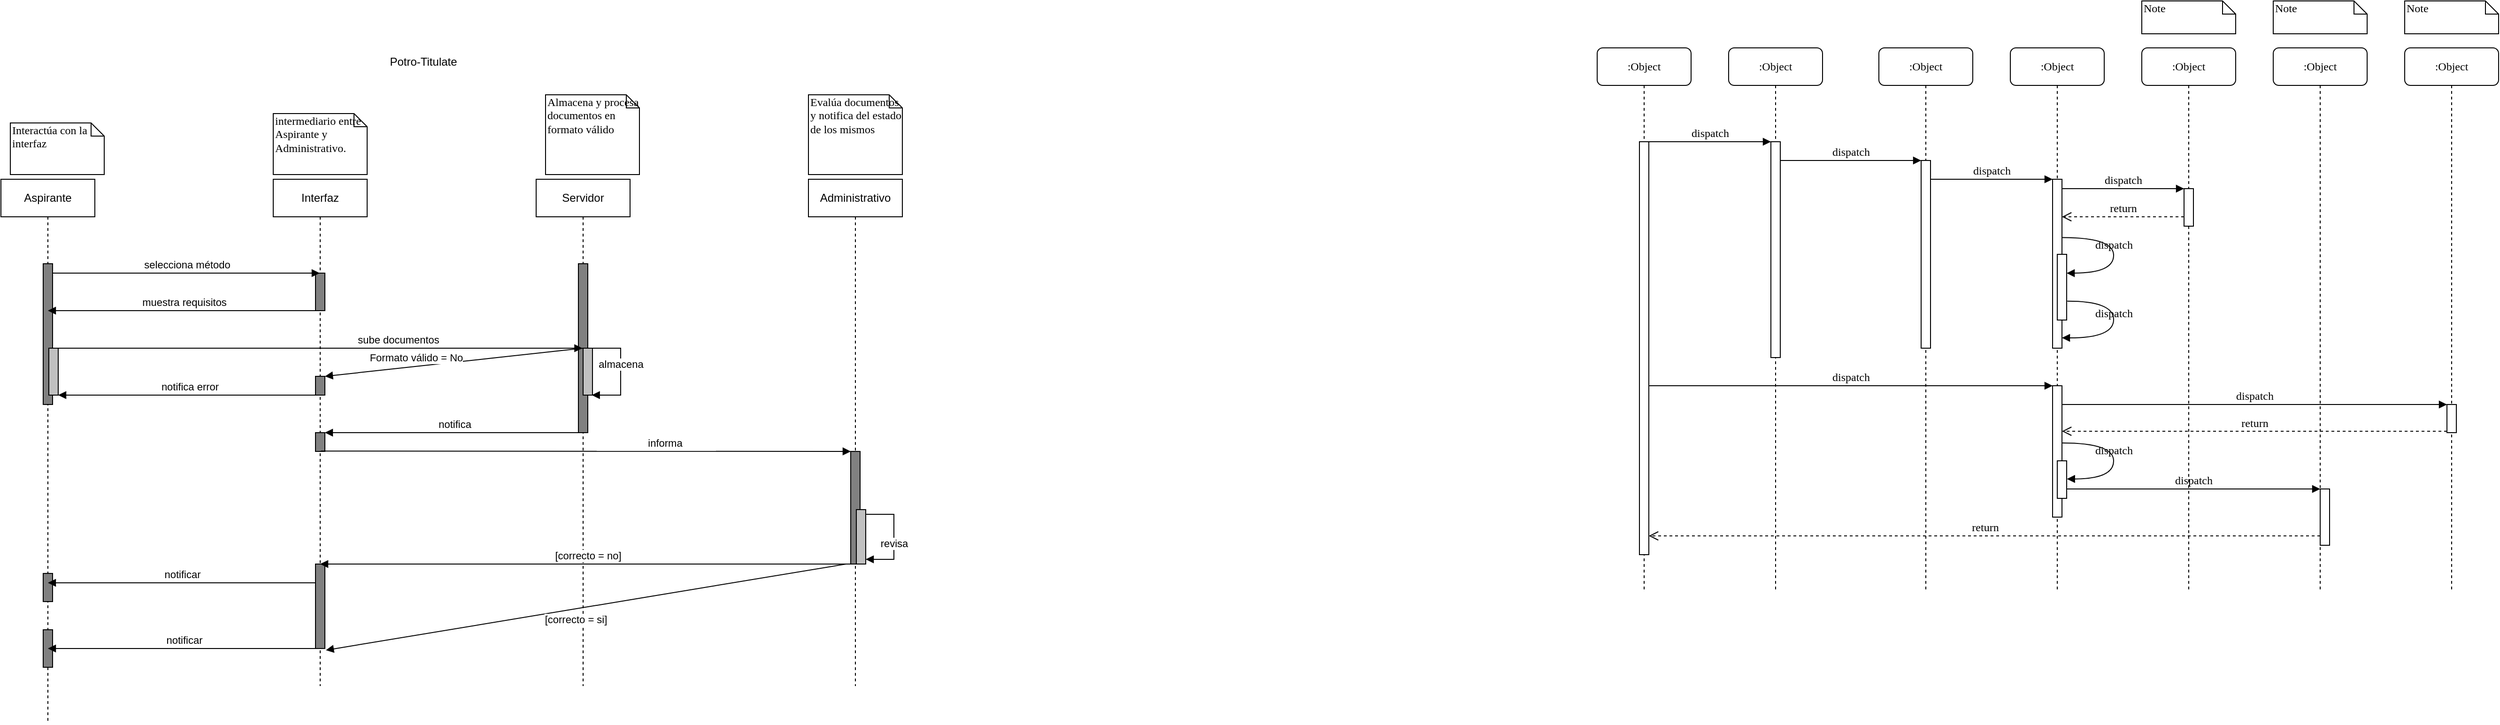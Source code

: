 <mxfile version="24.9.2">
  <diagram name="Page-1" id="13e1069c-82ec-6db2-03f1-153e76fe0fe0">
    <mxGraphModel dx="3413" dy="662" grid="1" gridSize="10" guides="1" tooltips="1" connect="1" arrows="1" fold="1" page="1" pageScale="1" pageWidth="1100" pageHeight="850" background="none" math="0" shadow="0">
      <root>
        <mxCell id="0" />
        <mxCell id="1" parent="0" />
        <mxCell id="7baba1c4bc27f4b0-2" value=":Object" style="shape=umlLifeline;perimeter=lifelinePerimeter;whiteSpace=wrap;html=1;container=1;collapsible=0;recursiveResize=0;outlineConnect=0;rounded=1;shadow=0;comic=0;labelBackgroundColor=none;strokeWidth=1;fontFamily=Verdana;fontSize=12;align=center;" parent="1" vertex="1">
          <mxGeometry x="240" y="80" width="100" height="580" as="geometry" />
        </mxCell>
        <mxCell id="7baba1c4bc27f4b0-10" value="" style="html=1;points=[];perimeter=orthogonalPerimeter;rounded=0;shadow=0;comic=0;labelBackgroundColor=none;strokeWidth=1;fontFamily=Verdana;fontSize=12;align=center;" parent="7baba1c4bc27f4b0-2" vertex="1">
          <mxGeometry x="45" y="100" width="10" height="230" as="geometry" />
        </mxCell>
        <mxCell id="7baba1c4bc27f4b0-3" value=":Object" style="shape=umlLifeline;perimeter=lifelinePerimeter;whiteSpace=wrap;html=1;container=1;collapsible=0;recursiveResize=0;outlineConnect=0;rounded=1;shadow=0;comic=0;labelBackgroundColor=none;strokeWidth=1;fontFamily=Verdana;fontSize=12;align=center;" parent="1" vertex="1">
          <mxGeometry x="400" y="80" width="100" height="580" as="geometry" />
        </mxCell>
        <mxCell id="7baba1c4bc27f4b0-13" value="" style="html=1;points=[];perimeter=orthogonalPerimeter;rounded=0;shadow=0;comic=0;labelBackgroundColor=none;strokeWidth=1;fontFamily=Verdana;fontSize=12;align=center;" parent="7baba1c4bc27f4b0-3" vertex="1">
          <mxGeometry x="45" y="120" width="10" height="200" as="geometry" />
        </mxCell>
        <mxCell id="7baba1c4bc27f4b0-4" value=":Object" style="shape=umlLifeline;perimeter=lifelinePerimeter;whiteSpace=wrap;html=1;container=1;collapsible=0;recursiveResize=0;outlineConnect=0;rounded=1;shadow=0;comic=0;labelBackgroundColor=none;strokeWidth=1;fontFamily=Verdana;fontSize=12;align=center;" parent="1" vertex="1">
          <mxGeometry x="540" y="80" width="100" height="580" as="geometry" />
        </mxCell>
        <mxCell id="7baba1c4bc27f4b0-5" value=":Object" style="shape=umlLifeline;perimeter=lifelinePerimeter;whiteSpace=wrap;html=1;container=1;collapsible=0;recursiveResize=0;outlineConnect=0;rounded=1;shadow=0;comic=0;labelBackgroundColor=none;strokeWidth=1;fontFamily=Verdana;fontSize=12;align=center;" parent="1" vertex="1">
          <mxGeometry x="680" y="80" width="100" height="580" as="geometry" />
        </mxCell>
        <mxCell id="7baba1c4bc27f4b0-6" value=":Object" style="shape=umlLifeline;perimeter=lifelinePerimeter;whiteSpace=wrap;html=1;container=1;collapsible=0;recursiveResize=0;outlineConnect=0;rounded=1;shadow=0;comic=0;labelBackgroundColor=none;strokeWidth=1;fontFamily=Verdana;fontSize=12;align=center;" parent="1" vertex="1">
          <mxGeometry x="820" y="80" width="100" height="580" as="geometry" />
        </mxCell>
        <mxCell id="7baba1c4bc27f4b0-7" value=":Object" style="shape=umlLifeline;perimeter=lifelinePerimeter;whiteSpace=wrap;html=1;container=1;collapsible=0;recursiveResize=0;outlineConnect=0;rounded=1;shadow=0;comic=0;labelBackgroundColor=none;strokeWidth=1;fontFamily=Verdana;fontSize=12;align=center;" parent="1" vertex="1">
          <mxGeometry x="960" y="80" width="100" height="580" as="geometry" />
        </mxCell>
        <mxCell id="7baba1c4bc27f4b0-8" value=":Object" style="shape=umlLifeline;perimeter=lifelinePerimeter;whiteSpace=wrap;html=1;container=1;collapsible=0;recursiveResize=0;outlineConnect=0;rounded=1;shadow=0;comic=0;labelBackgroundColor=none;strokeWidth=1;fontFamily=Verdana;fontSize=12;align=center;" parent="1" vertex="1">
          <mxGeometry x="100" y="80" width="100" height="580" as="geometry" />
        </mxCell>
        <mxCell id="7baba1c4bc27f4b0-9" value="" style="html=1;points=[];perimeter=orthogonalPerimeter;rounded=0;shadow=0;comic=0;labelBackgroundColor=none;strokeWidth=1;fontFamily=Verdana;fontSize=12;align=center;" parent="7baba1c4bc27f4b0-8" vertex="1">
          <mxGeometry x="45" y="100" width="10" height="440" as="geometry" />
        </mxCell>
        <mxCell id="7baba1c4bc27f4b0-16" value="" style="html=1;points=[];perimeter=orthogonalPerimeter;rounded=0;shadow=0;comic=0;labelBackgroundColor=none;strokeWidth=1;fontFamily=Verdana;fontSize=12;align=center;" parent="1" vertex="1">
          <mxGeometry x="585" y="220" width="10" height="180" as="geometry" />
        </mxCell>
        <mxCell id="7baba1c4bc27f4b0-17" value="dispatch" style="html=1;verticalAlign=bottom;endArrow=block;labelBackgroundColor=none;fontFamily=Verdana;fontSize=12;edgeStyle=elbowEdgeStyle;elbow=vertical;" parent="1" source="7baba1c4bc27f4b0-13" target="7baba1c4bc27f4b0-16" edge="1">
          <mxGeometry relative="1" as="geometry">
            <mxPoint x="510" y="220" as="sourcePoint" />
            <Array as="points">
              <mxPoint x="460" y="220" />
            </Array>
          </mxGeometry>
        </mxCell>
        <mxCell id="7baba1c4bc27f4b0-19" value="" style="html=1;points=[];perimeter=orthogonalPerimeter;rounded=0;shadow=0;comic=0;labelBackgroundColor=none;strokeWidth=1;fontFamily=Verdana;fontSize=12;align=center;" parent="1" vertex="1">
          <mxGeometry x="725" y="230" width="10" height="40" as="geometry" />
        </mxCell>
        <mxCell id="7baba1c4bc27f4b0-20" value="dispatch" style="html=1;verticalAlign=bottom;endArrow=block;entryX=0;entryY=0;labelBackgroundColor=none;fontFamily=Verdana;fontSize=12;edgeStyle=elbowEdgeStyle;elbow=vertical;" parent="1" source="7baba1c4bc27f4b0-16" target="7baba1c4bc27f4b0-19" edge="1">
          <mxGeometry relative="1" as="geometry">
            <mxPoint x="650" y="230" as="sourcePoint" />
          </mxGeometry>
        </mxCell>
        <mxCell id="7baba1c4bc27f4b0-21" value="return" style="html=1;verticalAlign=bottom;endArrow=open;dashed=1;endSize=8;labelBackgroundColor=none;fontFamily=Verdana;fontSize=12;edgeStyle=elbowEdgeStyle;elbow=vertical;" parent="1" source="7baba1c4bc27f4b0-19" target="7baba1c4bc27f4b0-16" edge="1">
          <mxGeometry relative="1" as="geometry">
            <mxPoint x="650" y="306" as="targetPoint" />
            <Array as="points">
              <mxPoint x="670" y="260" />
              <mxPoint x="700" y="260" />
            </Array>
          </mxGeometry>
        </mxCell>
        <mxCell id="7baba1c4bc27f4b0-22" value="" style="html=1;points=[];perimeter=orthogonalPerimeter;rounded=0;shadow=0;comic=0;labelBackgroundColor=none;strokeWidth=1;fontFamily=Verdana;fontSize=12;align=center;" parent="1" vertex="1">
          <mxGeometry x="585" y="440" width="10" height="140" as="geometry" />
        </mxCell>
        <mxCell id="7baba1c4bc27f4b0-23" value="dispatch" style="html=1;verticalAlign=bottom;endArrow=block;entryX=0;entryY=0;labelBackgroundColor=none;fontFamily=Verdana;fontSize=12;" parent="1" source="7baba1c4bc27f4b0-9" target="7baba1c4bc27f4b0-22" edge="1">
          <mxGeometry relative="1" as="geometry">
            <mxPoint x="510" y="420" as="sourcePoint" />
          </mxGeometry>
        </mxCell>
        <mxCell id="7baba1c4bc27f4b0-25" value="" style="html=1;points=[];perimeter=orthogonalPerimeter;rounded=0;shadow=0;comic=0;labelBackgroundColor=none;strokeColor=#000000;strokeWidth=1;fillColor=#FFFFFF;fontFamily=Verdana;fontSize=12;fontColor=#000000;align=center;" parent="1" vertex="1">
          <mxGeometry x="1005" y="460" width="10" height="30" as="geometry" />
        </mxCell>
        <mxCell id="7baba1c4bc27f4b0-26" value="dispatch" style="html=1;verticalAlign=bottom;endArrow=block;entryX=0;entryY=0;labelBackgroundColor=none;fontFamily=Verdana;fontSize=12;" parent="1" source="7baba1c4bc27f4b0-22" target="7baba1c4bc27f4b0-25" edge="1">
          <mxGeometry relative="1" as="geometry">
            <mxPoint x="930" y="340" as="sourcePoint" />
          </mxGeometry>
        </mxCell>
        <mxCell id="7baba1c4bc27f4b0-27" value="return" style="html=1;verticalAlign=bottom;endArrow=open;dashed=1;endSize=8;exitX=0;exitY=0.95;labelBackgroundColor=none;fontFamily=Verdana;fontSize=12;" parent="1" source="7baba1c4bc27f4b0-25" target="7baba1c4bc27f4b0-22" edge="1">
          <mxGeometry relative="1" as="geometry">
            <mxPoint x="930" y="416" as="targetPoint" />
          </mxGeometry>
        </mxCell>
        <mxCell id="7baba1c4bc27f4b0-28" value="" style="html=1;points=[];perimeter=orthogonalPerimeter;rounded=0;shadow=0;comic=0;labelBackgroundColor=none;strokeWidth=1;fontFamily=Verdana;fontSize=12;align=center;" parent="1" vertex="1">
          <mxGeometry x="870" y="550" width="10" height="60" as="geometry" />
        </mxCell>
        <mxCell id="7baba1c4bc27f4b0-29" value="dispatch" style="html=1;verticalAlign=bottom;endArrow=block;entryX=0;entryY=0;labelBackgroundColor=none;fontFamily=Verdana;fontSize=12;edgeStyle=elbowEdgeStyle;elbow=vertical;" parent="1" source="7baba1c4bc27f4b0-37" target="7baba1c4bc27f4b0-28" edge="1">
          <mxGeometry relative="1" as="geometry">
            <mxPoint x="800" y="550" as="sourcePoint" />
          </mxGeometry>
        </mxCell>
        <mxCell id="7baba1c4bc27f4b0-30" value="return" style="html=1;verticalAlign=bottom;endArrow=open;dashed=1;endSize=8;labelBackgroundColor=none;fontFamily=Verdana;fontSize=12;edgeStyle=elbowEdgeStyle;elbow=vertical;" parent="1" source="7baba1c4bc27f4b0-28" target="7baba1c4bc27f4b0-9" edge="1">
          <mxGeometry relative="1" as="geometry">
            <mxPoint x="800" y="626" as="targetPoint" />
            <Array as="points">
              <mxPoint x="570" y="600" />
            </Array>
          </mxGeometry>
        </mxCell>
        <mxCell id="7baba1c4bc27f4b0-11" value="dispatch" style="html=1;verticalAlign=bottom;endArrow=block;entryX=0;entryY=0;labelBackgroundColor=none;fontFamily=Verdana;fontSize=12;edgeStyle=elbowEdgeStyle;elbow=vertical;" parent="1" source="7baba1c4bc27f4b0-9" target="7baba1c4bc27f4b0-10" edge="1">
          <mxGeometry relative="1" as="geometry">
            <mxPoint x="220" y="190" as="sourcePoint" />
          </mxGeometry>
        </mxCell>
        <mxCell id="7baba1c4bc27f4b0-14" value="dispatch" style="html=1;verticalAlign=bottom;endArrow=block;entryX=0;entryY=0;labelBackgroundColor=none;fontFamily=Verdana;fontSize=12;edgeStyle=elbowEdgeStyle;elbow=vertical;" parent="1" source="7baba1c4bc27f4b0-10" target="7baba1c4bc27f4b0-13" edge="1">
          <mxGeometry relative="1" as="geometry">
            <mxPoint x="370" y="200" as="sourcePoint" />
          </mxGeometry>
        </mxCell>
        <mxCell id="7baba1c4bc27f4b0-34" value="" style="html=1;points=[];perimeter=orthogonalPerimeter;rounded=0;shadow=0;comic=0;labelBackgroundColor=none;strokeWidth=1;fontFamily=Verdana;fontSize=12;align=center;" parent="1" vertex="1">
          <mxGeometry x="590" y="300" width="10" height="70" as="geometry" />
        </mxCell>
        <mxCell id="7baba1c4bc27f4b0-35" value="dispatch" style="html=1;verticalAlign=bottom;endArrow=block;labelBackgroundColor=none;fontFamily=Verdana;fontSize=12;elbow=vertical;edgeStyle=orthogonalEdgeStyle;curved=1;entryX=1;entryY=0.286;entryPerimeter=0;exitX=1.038;exitY=0.345;exitPerimeter=0;" parent="1" source="7baba1c4bc27f4b0-16" target="7baba1c4bc27f4b0-34" edge="1">
          <mxGeometry relative="1" as="geometry">
            <mxPoint x="465" y="230" as="sourcePoint" />
            <mxPoint x="595" y="230" as="targetPoint" />
            <Array as="points">
              <mxPoint x="650" y="282" />
              <mxPoint x="650" y="320" />
            </Array>
          </mxGeometry>
        </mxCell>
        <mxCell id="7baba1c4bc27f4b0-36" value="dispatch" style="html=1;verticalAlign=bottom;endArrow=block;labelBackgroundColor=none;fontFamily=Verdana;fontSize=12;elbow=vertical;edgeStyle=orthogonalEdgeStyle;curved=1;exitX=1.066;exitY=0.713;exitPerimeter=0;" parent="1" source="7baba1c4bc27f4b0-34" edge="1">
          <mxGeometry relative="1" as="geometry">
            <mxPoint x="610.333" y="350" as="sourcePoint" />
            <mxPoint x="595" y="389" as="targetPoint" />
            <Array as="points">
              <mxPoint x="650" y="350" />
              <mxPoint x="650" y="389" />
            </Array>
          </mxGeometry>
        </mxCell>
        <mxCell id="7baba1c4bc27f4b0-37" value="" style="html=1;points=[];perimeter=orthogonalPerimeter;rounded=0;shadow=0;comic=0;labelBackgroundColor=none;strokeWidth=1;fontFamily=Verdana;fontSize=12;align=center;" parent="1" vertex="1">
          <mxGeometry x="590" y="520" width="10" height="40" as="geometry" />
        </mxCell>
        <mxCell id="7baba1c4bc27f4b0-39" value="dispatch" style="html=1;verticalAlign=bottom;endArrow=block;labelBackgroundColor=none;fontFamily=Verdana;fontSize=12;elbow=vertical;edgeStyle=orthogonalEdgeStyle;curved=1;entryX=1;entryY=0.286;entryPerimeter=0;exitX=1.038;exitY=0.345;exitPerimeter=0;" parent="1" edge="1">
          <mxGeometry relative="1" as="geometry">
            <mxPoint x="595.333" y="501" as="sourcePoint" />
            <mxPoint x="600.333" y="539.333" as="targetPoint" />
            <Array as="points">
              <mxPoint x="650" y="501" />
              <mxPoint x="650" y="539" />
            </Array>
          </mxGeometry>
        </mxCell>
        <mxCell id="7baba1c4bc27f4b0-40" value="Interactúa con la interfaz" style="shape=note;whiteSpace=wrap;html=1;size=14;verticalAlign=top;align=left;spacingTop=-6;rounded=0;shadow=0;comic=0;labelBackgroundColor=none;strokeWidth=1;fontFamily=Verdana;fontSize=12" parent="1" vertex="1">
          <mxGeometry x="-1590" y="160" width="100" height="55" as="geometry" />
        </mxCell>
        <mxCell id="7baba1c4bc27f4b0-41" value="intermediario entre Aspirante y Administrativo." style="shape=note;whiteSpace=wrap;html=1;size=14;verticalAlign=top;align=left;spacingTop=-6;rounded=0;shadow=0;comic=0;labelBackgroundColor=none;strokeWidth=1;fontFamily=Verdana;fontSize=12" parent="1" vertex="1">
          <mxGeometry x="-1310" y="150" width="100" height="65" as="geometry" />
        </mxCell>
        <mxCell id="7baba1c4bc27f4b0-42" value="Almacena y procesa documentos en formato válido" style="shape=note;whiteSpace=wrap;html=1;size=14;verticalAlign=top;align=left;spacingTop=-6;rounded=0;shadow=0;comic=0;labelBackgroundColor=none;strokeWidth=1;fontFamily=Verdana;fontSize=12" parent="1" vertex="1">
          <mxGeometry x="-1020" y="130" width="100" height="85" as="geometry" />
        </mxCell>
        <mxCell id="7baba1c4bc27f4b0-43" value="Evalúa documentos y notifica del estado de los mismos" style="shape=note;whiteSpace=wrap;html=1;size=14;verticalAlign=top;align=left;spacingTop=-6;rounded=0;shadow=0;comic=0;labelBackgroundColor=none;strokeWidth=1;fontFamily=Verdana;fontSize=12" parent="1" vertex="1">
          <mxGeometry x="-740" y="130" width="100" height="85" as="geometry" />
        </mxCell>
        <mxCell id="7baba1c4bc27f4b0-44" value="Note" style="shape=note;whiteSpace=wrap;html=1;size=14;verticalAlign=top;align=left;spacingTop=-6;rounded=0;shadow=0;comic=0;labelBackgroundColor=none;strokeWidth=1;fontFamily=Verdana;fontSize=12" parent="1" vertex="1">
          <mxGeometry x="680" y="30" width="100" height="35" as="geometry" />
        </mxCell>
        <mxCell id="7baba1c4bc27f4b0-45" value="Note" style="shape=note;whiteSpace=wrap;html=1;size=14;verticalAlign=top;align=left;spacingTop=-6;rounded=0;shadow=0;comic=0;labelBackgroundColor=none;strokeWidth=1;fontFamily=Verdana;fontSize=12" parent="1" vertex="1">
          <mxGeometry x="820" y="30" width="100" height="35" as="geometry" />
        </mxCell>
        <mxCell id="7baba1c4bc27f4b0-46" value="Note" style="shape=note;whiteSpace=wrap;html=1;size=14;verticalAlign=top;align=left;spacingTop=-6;rounded=0;shadow=0;comic=0;labelBackgroundColor=none;strokeWidth=1;fontFamily=Verdana;fontSize=12" parent="1" vertex="1">
          <mxGeometry x="960" y="30" width="100" height="35" as="geometry" />
        </mxCell>
        <mxCell id="ujg_Gioo2O6OCgDdd79Q-1" value="Potro-Titulate" style="text;html=1;align=center;verticalAlign=middle;whiteSpace=wrap;rounded=0;" parent="1" vertex="1">
          <mxGeometry x="-1200" y="80" width="100" height="30" as="geometry" />
        </mxCell>
        <mxCell id="5x7Abry2wl8pbOaszKuI-1" value="Interfaz" style="shape=umlLifeline;perimeter=lifelinePerimeter;whiteSpace=wrap;html=1;container=1;dropTarget=0;collapsible=0;recursiveResize=0;outlineConnect=0;portConstraint=eastwest;newEdgeStyle={&quot;edgeStyle&quot;:&quot;elbowEdgeStyle&quot;,&quot;elbow&quot;:&quot;vertical&quot;,&quot;curved&quot;:0,&quot;rounded&quot;:0};" vertex="1" parent="1">
          <mxGeometry x="-1310" y="220" width="100" height="540" as="geometry" />
        </mxCell>
        <mxCell id="5x7Abry2wl8pbOaszKuI-2" value="" style="html=1;points=[[0,0,0,0,5],[0,1,0,0,-5],[1,0,0,0,5],[1,1,0,0,-5]];perimeter=orthogonalPerimeter;outlineConnect=0;targetShapes=umlLifeline;portConstraint=eastwest;newEdgeStyle={&quot;curved&quot;:0,&quot;rounded&quot;:0};fillColor=#808080;" vertex="1" parent="5x7Abry2wl8pbOaszKuI-1">
          <mxGeometry x="45" y="100" width="10" height="40" as="geometry" />
        </mxCell>
        <mxCell id="5x7Abry2wl8pbOaszKuI-16" value="" style="html=1;points=[[0,0,0,0,5],[0,1,0,0,-5],[1,0,0,0,5],[1,1,0,0,-5]];perimeter=orthogonalPerimeter;outlineConnect=0;targetShapes=umlLifeline;portConstraint=eastwest;newEdgeStyle={&quot;curved&quot;:0,&quot;rounded&quot;:0};fillColor=#808080;" vertex="1" parent="5x7Abry2wl8pbOaszKuI-1">
          <mxGeometry x="45" y="210" width="10" height="20" as="geometry" />
        </mxCell>
        <mxCell id="5x7Abry2wl8pbOaszKuI-24" value="" style="html=1;points=[[0,0,0,0,5],[0,1,0,0,-5],[1,0,0,0,5],[1,1,0,0,-5]];perimeter=orthogonalPerimeter;outlineConnect=0;targetShapes=umlLifeline;portConstraint=eastwest;newEdgeStyle={&quot;curved&quot;:0,&quot;rounded&quot;:0};fillColor=#808080;" vertex="1" parent="5x7Abry2wl8pbOaszKuI-1">
          <mxGeometry x="45" y="270" width="10" height="20" as="geometry" />
        </mxCell>
        <mxCell id="5x7Abry2wl8pbOaszKuI-32" value="" style="html=1;points=[[0,0,0,0,5],[0,1,0,0,-5],[1,0,0,0,5],[1,1,0,0,-5]];perimeter=orthogonalPerimeter;outlineConnect=0;targetShapes=umlLifeline;portConstraint=eastwest;newEdgeStyle={&quot;curved&quot;:0,&quot;rounded&quot;:0};fillColor=#808080;" vertex="1" parent="5x7Abry2wl8pbOaszKuI-1">
          <mxGeometry x="45" y="410" width="10" height="90" as="geometry" />
        </mxCell>
        <mxCell id="5x7Abry2wl8pbOaszKuI-5" value="Servidor" style="shape=umlLifeline;perimeter=lifelinePerimeter;whiteSpace=wrap;html=1;container=1;dropTarget=0;collapsible=0;recursiveResize=0;outlineConnect=0;portConstraint=eastwest;newEdgeStyle={&quot;edgeStyle&quot;:&quot;elbowEdgeStyle&quot;,&quot;elbow&quot;:&quot;vertical&quot;,&quot;curved&quot;:0,&quot;rounded&quot;:0};" vertex="1" parent="1">
          <mxGeometry x="-1030" y="220" width="100" height="540" as="geometry" />
        </mxCell>
        <mxCell id="5x7Abry2wl8pbOaszKuI-6" value="" style="html=1;points=[[0,0,0,0,5],[0,1,0,0,-5],[1,0,0,0,5],[1,1,0,0,-5]];perimeter=orthogonalPerimeter;outlineConnect=0;targetShapes=umlLifeline;portConstraint=eastwest;newEdgeStyle={&quot;curved&quot;:0,&quot;rounded&quot;:0};fillColor=#808080;" vertex="1" parent="5x7Abry2wl8pbOaszKuI-5">
          <mxGeometry x="45" y="90" width="10" height="180" as="geometry" />
        </mxCell>
        <mxCell id="5x7Abry2wl8pbOaszKuI-21" value="" style="html=1;points=[[0,0,0,0,5],[0,1,0,0,-5],[1,0,0,0,5],[1,1,0,0,-5]];perimeter=orthogonalPerimeter;outlineConnect=0;targetShapes=umlLifeline;portConstraint=eastwest;newEdgeStyle={&quot;curved&quot;:0,&quot;rounded&quot;:0};fillColor=#c0c0c0;" vertex="1" parent="5x7Abry2wl8pbOaszKuI-5">
          <mxGeometry x="50" y="180" width="10" height="50" as="geometry" />
        </mxCell>
        <mxCell id="5x7Abry2wl8pbOaszKuI-7" value="Administrativo" style="shape=umlLifeline;perimeter=lifelinePerimeter;whiteSpace=wrap;html=1;container=1;dropTarget=0;collapsible=0;recursiveResize=0;outlineConnect=0;portConstraint=eastwest;newEdgeStyle={&quot;edgeStyle&quot;:&quot;elbowEdgeStyle&quot;,&quot;elbow&quot;:&quot;vertical&quot;,&quot;curved&quot;:0,&quot;rounded&quot;:0};" vertex="1" parent="1">
          <mxGeometry x="-740" y="220" width="100" height="540" as="geometry" />
        </mxCell>
        <mxCell id="5x7Abry2wl8pbOaszKuI-8" value="" style="html=1;points=[[0,0,0,0,5],[0,1,0,0,-5],[1,0,0,0,5],[1,1,0,0,-5]];perimeter=orthogonalPerimeter;outlineConnect=0;targetShapes=umlLifeline;portConstraint=eastwest;newEdgeStyle={&quot;curved&quot;:0,&quot;rounded&quot;:0};fillColor=#808080;" vertex="1" parent="5x7Abry2wl8pbOaszKuI-7">
          <mxGeometry x="45" y="290" width="10" height="120" as="geometry" />
        </mxCell>
        <mxCell id="5x7Abry2wl8pbOaszKuI-26" value="" style="html=1;points=[[0,0,0,0,5],[0,1,0,0,-5],[1,0,0,0,5],[1,1,0,0,-5]];perimeter=orthogonalPerimeter;outlineConnect=0;targetShapes=umlLifeline;portConstraint=eastwest;newEdgeStyle={&quot;curved&quot;:0,&quot;rounded&quot;:0};fillColor=#c0c0c0;" vertex="1" parent="5x7Abry2wl8pbOaszKuI-7">
          <mxGeometry x="51" y="352" width="10" height="58" as="geometry" />
        </mxCell>
        <mxCell id="5x7Abry2wl8pbOaszKuI-30" value="revisa" style="html=1;verticalAlign=bottom;endArrow=block;rounded=0;edgeStyle=entityRelationEdgeStyle;exitX=1;exitY=0;exitDx=0;exitDy=5;exitPerimeter=0;entryX=1;entryY=1;entryDx=0;entryDy=-5;entryPerimeter=0;" edge="1" parent="5x7Abry2wl8pbOaszKuI-7" source="5x7Abry2wl8pbOaszKuI-26" target="5x7Abry2wl8pbOaszKuI-26">
          <mxGeometry x="0.299" width="80" relative="1" as="geometry">
            <mxPoint x="60" y="360.0" as="sourcePoint" />
            <mxPoint x="61" y="389" as="targetPoint" />
            <mxPoint as="offset" />
            <Array as="points">
              <mxPoint x="90" y="398" />
              <mxPoint x="80" y="398" />
            </Array>
          </mxGeometry>
        </mxCell>
        <mxCell id="5x7Abry2wl8pbOaszKuI-9" value="Aspirante" style="shape=umlLifeline;perimeter=lifelinePerimeter;whiteSpace=wrap;html=1;container=1;dropTarget=0;collapsible=0;recursiveResize=0;outlineConnect=0;portConstraint=eastwest;newEdgeStyle={&quot;edgeStyle&quot;:&quot;elbowEdgeStyle&quot;,&quot;elbow&quot;:&quot;vertical&quot;,&quot;curved&quot;:0,&quot;rounded&quot;:0};" vertex="1" parent="1">
          <mxGeometry x="-1600" y="220" width="100" height="580" as="geometry" />
        </mxCell>
        <mxCell id="5x7Abry2wl8pbOaszKuI-10" value="" style="html=1;points=[[0,0,0,0,5],[0,1,0,0,-5],[1,0,0,0,5],[1,1,0,0,-5]];perimeter=orthogonalPerimeter;outlineConnect=0;targetShapes=umlLifeline;portConstraint=eastwest;newEdgeStyle={&quot;curved&quot;:0,&quot;rounded&quot;:0};fillColor=#808080;" vertex="1" parent="5x7Abry2wl8pbOaszKuI-9">
          <mxGeometry x="45" y="90" width="10" height="150" as="geometry" />
        </mxCell>
        <mxCell id="5x7Abry2wl8pbOaszKuI-19" value="" style="html=1;points=[[0,0,0,0,5],[0,1,0,0,-5],[1,0,0,0,5],[1,1,0,0,-5]];perimeter=orthogonalPerimeter;outlineConnect=0;targetShapes=umlLifeline;portConstraint=eastwest;newEdgeStyle={&quot;curved&quot;:0,&quot;rounded&quot;:0};fillColor=#c0c0c0;" vertex="1" parent="5x7Abry2wl8pbOaszKuI-9">
          <mxGeometry x="51" y="180" width="10" height="50" as="geometry" />
        </mxCell>
        <mxCell id="5x7Abry2wl8pbOaszKuI-34" value="" style="html=1;points=[[0,0,0,0,5],[0,1,0,0,-5],[1,0,0,0,5],[1,1,0,0,-5]];perimeter=orthogonalPerimeter;outlineConnect=0;targetShapes=umlLifeline;portConstraint=eastwest;newEdgeStyle={&quot;curved&quot;:0,&quot;rounded&quot;:0};fillColor=#808080;" vertex="1" parent="5x7Abry2wl8pbOaszKuI-9">
          <mxGeometry x="45" y="420" width="10" height="30" as="geometry" />
        </mxCell>
        <mxCell id="5x7Abry2wl8pbOaszKuI-37" value="" style="html=1;points=[[0,0,0,0,5],[0,1,0,0,-5],[1,0,0,0,5],[1,1,0,0,-5]];perimeter=orthogonalPerimeter;outlineConnect=0;targetShapes=umlLifeline;portConstraint=eastwest;newEdgeStyle={&quot;curved&quot;:0,&quot;rounded&quot;:0};fillColor=#808080;" vertex="1" parent="5x7Abry2wl8pbOaszKuI-9">
          <mxGeometry x="45" y="480" width="10" height="40" as="geometry" />
        </mxCell>
        <mxCell id="5x7Abry2wl8pbOaszKuI-13" value="selecciona método" style="html=1;verticalAlign=bottom;endArrow=block;curved=0;rounded=0;" edge="1" parent="1">
          <mxGeometry width="80" relative="1" as="geometry">
            <mxPoint x="-1545" y="320" as="sourcePoint" />
            <mxPoint x="-1260.5" y="320" as="targetPoint" />
          </mxGeometry>
        </mxCell>
        <mxCell id="5x7Abry2wl8pbOaszKuI-14" value="muestra requisitos" style="html=1;verticalAlign=bottom;endArrow=block;curved=0;rounded=0;" edge="1" parent="1" target="5x7Abry2wl8pbOaszKuI-9">
          <mxGeometry width="80" relative="1" as="geometry">
            <mxPoint x="-1260.5" y="360" as="sourcePoint" />
            <mxPoint x="-1320" y="360" as="targetPoint" />
          </mxGeometry>
        </mxCell>
        <mxCell id="5x7Abry2wl8pbOaszKuI-15" value="sube documentos" style="html=1;verticalAlign=bottom;endArrow=block;curved=0;rounded=0;" edge="1" parent="1">
          <mxGeometry x="0.299" width="80" relative="1" as="geometry">
            <mxPoint x="-1539.25" y="400" as="sourcePoint" />
            <mxPoint x="-980.75" y="400" as="targetPoint" />
            <mxPoint as="offset" />
          </mxGeometry>
        </mxCell>
        <mxCell id="5x7Abry2wl8pbOaszKuI-17" value="Formato válido = No" style="html=1;verticalAlign=bottom;endArrow=block;curved=0;rounded=0;" edge="1" parent="1" target="5x7Abry2wl8pbOaszKuI-16">
          <mxGeometry x="0.299" width="80" relative="1" as="geometry">
            <mxPoint x="-980" y="400" as="sourcePoint" />
            <mxPoint x="-1070" y="400" as="targetPoint" />
            <mxPoint as="offset" />
          </mxGeometry>
        </mxCell>
        <mxCell id="5x7Abry2wl8pbOaszKuI-18" value="notifica error" style="html=1;verticalAlign=bottom;endArrow=block;curved=0;rounded=0;exitX=0.5;exitY=0.25;exitDx=0;exitDy=0;exitPerimeter=0;" edge="1" parent="1">
          <mxGeometry width="80" relative="1" as="geometry">
            <mxPoint x="-1260" y="450" as="sourcePoint" />
            <mxPoint x="-1539" y="450" as="targetPoint" />
          </mxGeometry>
        </mxCell>
        <mxCell id="5x7Abry2wl8pbOaszKuI-22" value="almacena" style="html=1;verticalAlign=bottom;endArrow=block;rounded=0;edgeStyle=entityRelationEdgeStyle;entryX=0.93;entryY=1;entryDx=0;entryDy=0;entryPerimeter=0;" edge="1" parent="1" target="5x7Abry2wl8pbOaszKuI-21">
          <mxGeometry width="80" relative="1" as="geometry">
            <mxPoint x="-970" y="400" as="sourcePoint" />
            <mxPoint x="-900" y="430" as="targetPoint" />
            <Array as="points">
              <mxPoint x="-960" y="450" />
              <mxPoint x="-950" y="440" />
            </Array>
          </mxGeometry>
        </mxCell>
        <mxCell id="5x7Abry2wl8pbOaszKuI-23" value="notifica" style="html=1;verticalAlign=bottom;endArrow=block;curved=0;rounded=0;" edge="1" parent="1" target="5x7Abry2wl8pbOaszKuI-24">
          <mxGeometry width="80" relative="1" as="geometry">
            <mxPoint x="-980" y="490.0" as="sourcePoint" />
            <mxPoint x="-1180" y="490" as="targetPoint" />
          </mxGeometry>
        </mxCell>
        <mxCell id="5x7Abry2wl8pbOaszKuI-25" value="informa" style="html=1;verticalAlign=bottom;endArrow=block;curved=0;rounded=0;" edge="1" parent="1" target="5x7Abry2wl8pbOaszKuI-8">
          <mxGeometry x="0.299" width="80" relative="1" as="geometry">
            <mxPoint x="-1259.25" y="509.66" as="sourcePoint" />
            <mxPoint x="-700.75" y="509.66" as="targetPoint" />
            <mxPoint as="offset" />
          </mxGeometry>
        </mxCell>
        <mxCell id="5x7Abry2wl8pbOaszKuI-33" value="[correcto = no]" style="html=1;verticalAlign=bottom;endArrow=block;curved=0;rounded=0;" edge="1" parent="1" target="5x7Abry2wl8pbOaszKuI-1">
          <mxGeometry width="80" relative="1" as="geometry">
            <mxPoint x="-690.5" y="630" as="sourcePoint" />
            <mxPoint x="-980" y="630" as="targetPoint" />
          </mxGeometry>
        </mxCell>
        <mxCell id="5x7Abry2wl8pbOaszKuI-35" value="notificar" style="html=1;verticalAlign=bottom;endArrow=block;curved=0;rounded=0;" edge="1" parent="1" source="5x7Abry2wl8pbOaszKuI-32">
          <mxGeometry width="80" relative="1" as="geometry">
            <mxPoint x="-1260.5" y="650" as="sourcePoint" />
            <mxPoint x="-1550" y="650" as="targetPoint" />
          </mxGeometry>
        </mxCell>
        <mxCell id="5x7Abry2wl8pbOaszKuI-39" value="[correcto = si]" style="html=1;verticalAlign=bottom;endArrow=block;curved=0;rounded=0;entryX=1.1;entryY=1.02;entryDx=0;entryDy=0;entryPerimeter=0;" edge="1" parent="1" target="5x7Abry2wl8pbOaszKuI-32">
          <mxGeometry x="0.052" y="20" width="80" relative="1" as="geometry">
            <mxPoint x="-700" y="630" as="sourcePoint" />
            <mxPoint x="-1250" y="670" as="targetPoint" />
            <mxPoint as="offset" />
          </mxGeometry>
        </mxCell>
        <mxCell id="5x7Abry2wl8pbOaszKuI-41" value="notificar" style="html=1;verticalAlign=bottom;endArrow=block;curved=0;rounded=0;" edge="1" parent="1" source="5x7Abry2wl8pbOaszKuI-1">
          <mxGeometry width="80" relative="1" as="geometry">
            <mxPoint x="-1260.5" y="720" as="sourcePoint" />
            <mxPoint x="-1550" y="720" as="targetPoint" />
          </mxGeometry>
        </mxCell>
      </root>
    </mxGraphModel>
  </diagram>
</mxfile>
